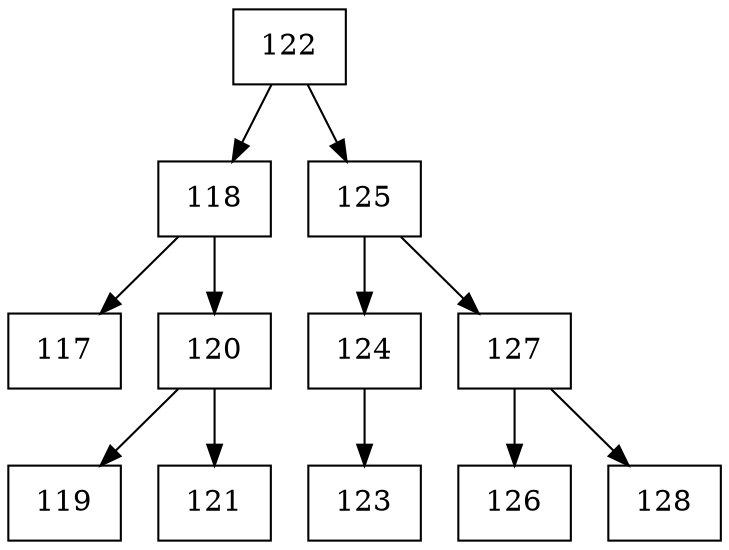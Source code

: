 digraph grafico{
rankdir=UD 
node[shape=box] 
concentrate=true 
nodo122[ shape=record, label ="122"];
nodo118[ shape=record, label ="118"];
nodo117[ shape=record, label ="117"];
nodo118->nodo117
nodo120[ shape=record, label ="120"];
nodo119[ shape=record, label ="119"];
nodo120->nodo119
nodo121[ shape=record, label ="121"];
nodo120->nodo121
nodo118->nodo120
nodo122->nodo118
nodo125[ shape=record, label ="125"];
nodo124[ shape=record, label ="124"];
nodo123[ shape=record, label ="123"];
nodo124->nodo123
nodo125->nodo124
nodo127[ shape=record, label ="127"];
nodo126[ shape=record, label ="126"];
nodo127->nodo126
nodo128[ shape=record, label ="128"];
nodo127->nodo128
nodo125->nodo127
nodo122->nodo125
}